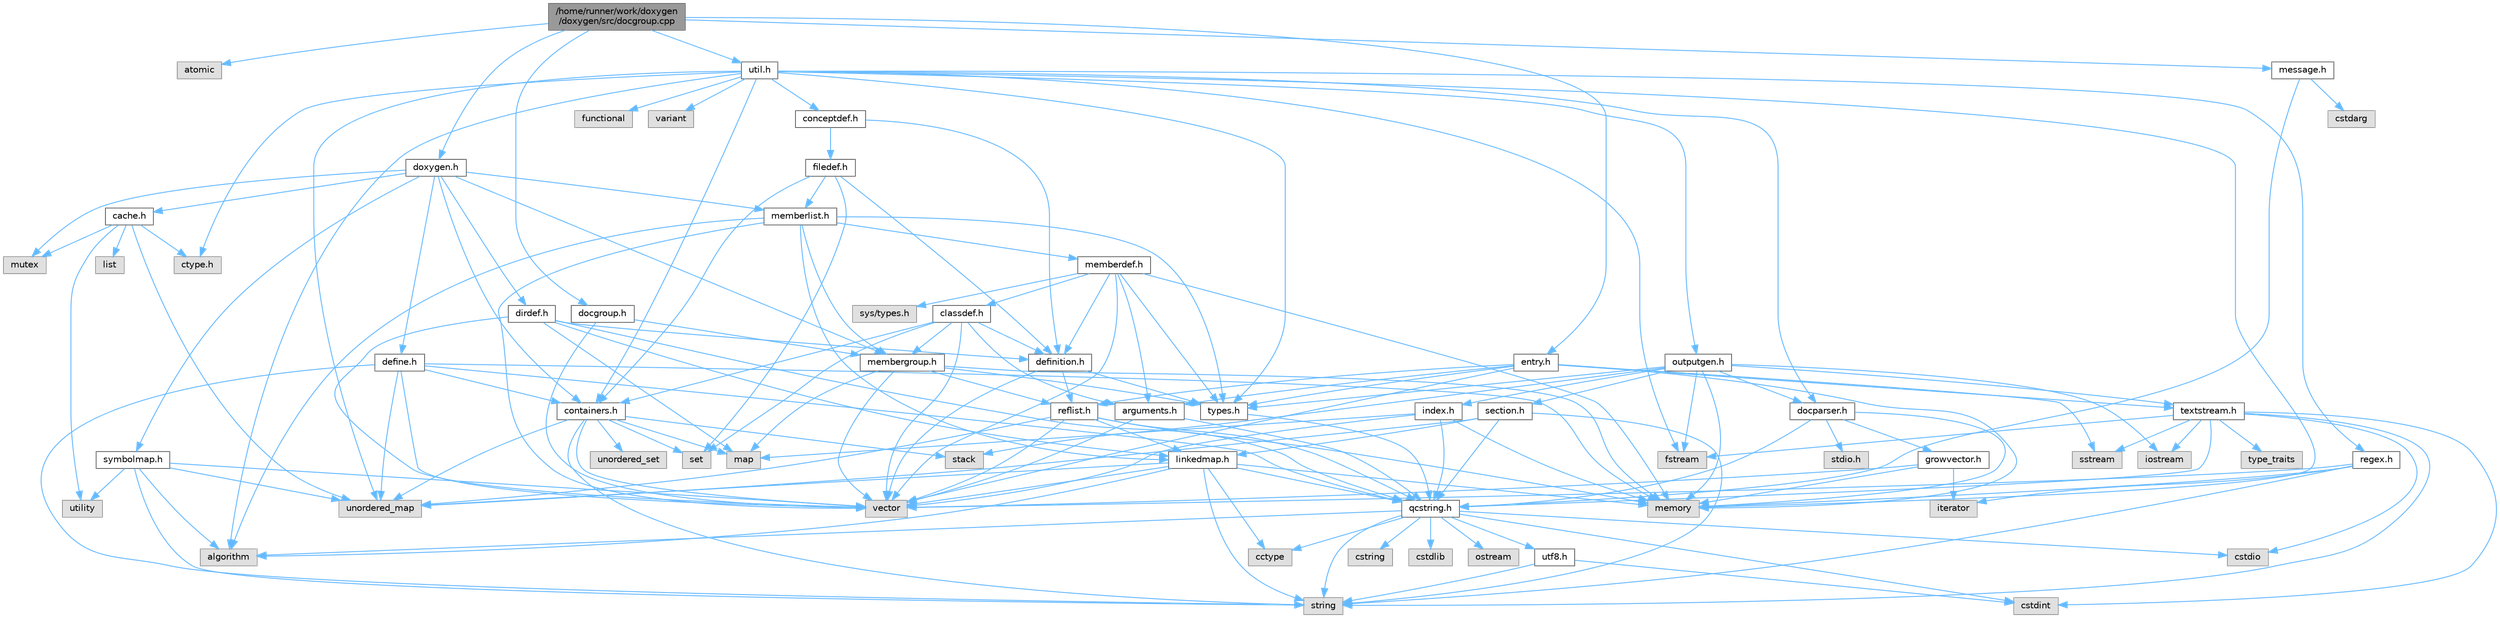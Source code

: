 digraph "/home/runner/work/doxygen/doxygen/src/docgroup.cpp"
{
 // INTERACTIVE_SVG=YES
 // LATEX_PDF_SIZE
  bgcolor="transparent";
  edge [fontname=Helvetica,fontsize=10,labelfontname=Helvetica,labelfontsize=10];
  node [fontname=Helvetica,fontsize=10,shape=box,height=0.2,width=0.4];
  Node1 [id="Node000001",label="/home/runner/work/doxygen\l/doxygen/src/docgroup.cpp",height=0.2,width=0.4,color="gray40", fillcolor="grey60", style="filled", fontcolor="black",tooltip=" "];
  Node1 -> Node2 [id="edge1_Node000001_Node000002",color="steelblue1",style="solid",tooltip=" "];
  Node2 [id="Node000002",label="atomic",height=0.2,width=0.4,color="grey60", fillcolor="#E0E0E0", style="filled",tooltip=" "];
  Node1 -> Node3 [id="edge2_Node000001_Node000003",color="steelblue1",style="solid",tooltip=" "];
  Node3 [id="Node000003",label="doxygen.h",height=0.2,width=0.4,color="grey40", fillcolor="white", style="filled",URL="$d1/da1/doxygen_8h.html",tooltip=" "];
  Node3 -> Node4 [id="edge3_Node000003_Node000004",color="steelblue1",style="solid",tooltip=" "];
  Node4 [id="Node000004",label="mutex",height=0.2,width=0.4,color="grey60", fillcolor="#E0E0E0", style="filled",tooltip=" "];
  Node3 -> Node5 [id="edge4_Node000003_Node000005",color="steelblue1",style="solid",tooltip=" "];
  Node5 [id="Node000005",label="containers.h",height=0.2,width=0.4,color="grey40", fillcolor="white", style="filled",URL="$d5/d75/containers_8h.html",tooltip=" "];
  Node5 -> Node6 [id="edge5_Node000005_Node000006",color="steelblue1",style="solid",tooltip=" "];
  Node6 [id="Node000006",label="vector",height=0.2,width=0.4,color="grey60", fillcolor="#E0E0E0", style="filled",tooltip=" "];
  Node5 -> Node7 [id="edge6_Node000005_Node000007",color="steelblue1",style="solid",tooltip=" "];
  Node7 [id="Node000007",label="string",height=0.2,width=0.4,color="grey60", fillcolor="#E0E0E0", style="filled",tooltip=" "];
  Node5 -> Node8 [id="edge7_Node000005_Node000008",color="steelblue1",style="solid",tooltip=" "];
  Node8 [id="Node000008",label="set",height=0.2,width=0.4,color="grey60", fillcolor="#E0E0E0", style="filled",tooltip=" "];
  Node5 -> Node9 [id="edge8_Node000005_Node000009",color="steelblue1",style="solid",tooltip=" "];
  Node9 [id="Node000009",label="map",height=0.2,width=0.4,color="grey60", fillcolor="#E0E0E0", style="filled",tooltip=" "];
  Node5 -> Node10 [id="edge9_Node000005_Node000010",color="steelblue1",style="solid",tooltip=" "];
  Node10 [id="Node000010",label="unordered_set",height=0.2,width=0.4,color="grey60", fillcolor="#E0E0E0", style="filled",tooltip=" "];
  Node5 -> Node11 [id="edge10_Node000005_Node000011",color="steelblue1",style="solid",tooltip=" "];
  Node11 [id="Node000011",label="unordered_map",height=0.2,width=0.4,color="grey60", fillcolor="#E0E0E0", style="filled",tooltip=" "];
  Node5 -> Node12 [id="edge11_Node000005_Node000012",color="steelblue1",style="solid",tooltip=" "];
  Node12 [id="Node000012",label="stack",height=0.2,width=0.4,color="grey60", fillcolor="#E0E0E0", style="filled",tooltip=" "];
  Node3 -> Node13 [id="edge12_Node000003_Node000013",color="steelblue1",style="solid",tooltip=" "];
  Node13 [id="Node000013",label="membergroup.h",height=0.2,width=0.4,color="grey40", fillcolor="white", style="filled",URL="$d9/d11/membergroup_8h.html",tooltip=" "];
  Node13 -> Node6 [id="edge13_Node000013_Node000006",color="steelblue1",style="solid",tooltip=" "];
  Node13 -> Node9 [id="edge14_Node000013_Node000009",color="steelblue1",style="solid",tooltip=" "];
  Node13 -> Node14 [id="edge15_Node000013_Node000014",color="steelblue1",style="solid",tooltip=" "];
  Node14 [id="Node000014",label="memory",height=0.2,width=0.4,color="grey60", fillcolor="#E0E0E0", style="filled",tooltip=" "];
  Node13 -> Node15 [id="edge16_Node000013_Node000015",color="steelblue1",style="solid",tooltip=" "];
  Node15 [id="Node000015",label="types.h",height=0.2,width=0.4,color="grey40", fillcolor="white", style="filled",URL="$d9/d49/types_8h.html",tooltip="This file contains a number of basic enums and types."];
  Node15 -> Node16 [id="edge17_Node000015_Node000016",color="steelblue1",style="solid",tooltip=" "];
  Node16 [id="Node000016",label="qcstring.h",height=0.2,width=0.4,color="grey40", fillcolor="white", style="filled",URL="$d7/d5c/qcstring_8h.html",tooltip=" "];
  Node16 -> Node7 [id="edge18_Node000016_Node000007",color="steelblue1",style="solid",tooltip=" "];
  Node16 -> Node17 [id="edge19_Node000016_Node000017",color="steelblue1",style="solid",tooltip=" "];
  Node17 [id="Node000017",label="algorithm",height=0.2,width=0.4,color="grey60", fillcolor="#E0E0E0", style="filled",tooltip=" "];
  Node16 -> Node18 [id="edge20_Node000016_Node000018",color="steelblue1",style="solid",tooltip=" "];
  Node18 [id="Node000018",label="cctype",height=0.2,width=0.4,color="grey60", fillcolor="#E0E0E0", style="filled",tooltip=" "];
  Node16 -> Node19 [id="edge21_Node000016_Node000019",color="steelblue1",style="solid",tooltip=" "];
  Node19 [id="Node000019",label="cstring",height=0.2,width=0.4,color="grey60", fillcolor="#E0E0E0", style="filled",tooltip=" "];
  Node16 -> Node20 [id="edge22_Node000016_Node000020",color="steelblue1",style="solid",tooltip=" "];
  Node20 [id="Node000020",label="cstdio",height=0.2,width=0.4,color="grey60", fillcolor="#E0E0E0", style="filled",tooltip=" "];
  Node16 -> Node21 [id="edge23_Node000016_Node000021",color="steelblue1",style="solid",tooltip=" "];
  Node21 [id="Node000021",label="cstdlib",height=0.2,width=0.4,color="grey60", fillcolor="#E0E0E0", style="filled",tooltip=" "];
  Node16 -> Node22 [id="edge24_Node000016_Node000022",color="steelblue1",style="solid",tooltip=" "];
  Node22 [id="Node000022",label="cstdint",height=0.2,width=0.4,color="grey60", fillcolor="#E0E0E0", style="filled",tooltip=" "];
  Node16 -> Node23 [id="edge25_Node000016_Node000023",color="steelblue1",style="solid",tooltip=" "];
  Node23 [id="Node000023",label="ostream",height=0.2,width=0.4,color="grey60", fillcolor="#E0E0E0", style="filled",tooltip=" "];
  Node16 -> Node24 [id="edge26_Node000016_Node000024",color="steelblue1",style="solid",tooltip=" "];
  Node24 [id="Node000024",label="utf8.h",height=0.2,width=0.4,color="grey40", fillcolor="white", style="filled",URL="$db/d7c/utf8_8h.html",tooltip="Various UTF8 related helper functions."];
  Node24 -> Node22 [id="edge27_Node000024_Node000022",color="steelblue1",style="solid",tooltip=" "];
  Node24 -> Node7 [id="edge28_Node000024_Node000007",color="steelblue1",style="solid",tooltip=" "];
  Node13 -> Node25 [id="edge29_Node000013_Node000025",color="steelblue1",style="solid",tooltip=" "];
  Node25 [id="Node000025",label="reflist.h",height=0.2,width=0.4,color="grey40", fillcolor="white", style="filled",URL="$d1/d02/reflist_8h.html",tooltip=" "];
  Node25 -> Node6 [id="edge30_Node000025_Node000006",color="steelblue1",style="solid",tooltip=" "];
  Node25 -> Node11 [id="edge31_Node000025_Node000011",color="steelblue1",style="solid",tooltip=" "];
  Node25 -> Node14 [id="edge32_Node000025_Node000014",color="steelblue1",style="solid",tooltip=" "];
  Node25 -> Node16 [id="edge33_Node000025_Node000016",color="steelblue1",style="solid",tooltip=" "];
  Node25 -> Node26 [id="edge34_Node000025_Node000026",color="steelblue1",style="solid",tooltip=" "];
  Node26 [id="Node000026",label="linkedmap.h",height=0.2,width=0.4,color="grey40", fillcolor="white", style="filled",URL="$da/de1/linkedmap_8h.html",tooltip=" "];
  Node26 -> Node11 [id="edge35_Node000026_Node000011",color="steelblue1",style="solid",tooltip=" "];
  Node26 -> Node6 [id="edge36_Node000026_Node000006",color="steelblue1",style="solid",tooltip=" "];
  Node26 -> Node14 [id="edge37_Node000026_Node000014",color="steelblue1",style="solid",tooltip=" "];
  Node26 -> Node7 [id="edge38_Node000026_Node000007",color="steelblue1",style="solid",tooltip=" "];
  Node26 -> Node17 [id="edge39_Node000026_Node000017",color="steelblue1",style="solid",tooltip=" "];
  Node26 -> Node18 [id="edge40_Node000026_Node000018",color="steelblue1",style="solid",tooltip=" "];
  Node26 -> Node16 [id="edge41_Node000026_Node000016",color="steelblue1",style="solid",tooltip=" "];
  Node3 -> Node27 [id="edge42_Node000003_Node000027",color="steelblue1",style="solid",tooltip=" "];
  Node27 [id="Node000027",label="dirdef.h",height=0.2,width=0.4,color="grey40", fillcolor="white", style="filled",URL="$d6/d15/dirdef_8h.html",tooltip=" "];
  Node27 -> Node6 [id="edge43_Node000027_Node000006",color="steelblue1",style="solid",tooltip=" "];
  Node27 -> Node9 [id="edge44_Node000027_Node000009",color="steelblue1",style="solid",tooltip=" "];
  Node27 -> Node16 [id="edge45_Node000027_Node000016",color="steelblue1",style="solid",tooltip=" "];
  Node27 -> Node26 [id="edge46_Node000027_Node000026",color="steelblue1",style="solid",tooltip=" "];
  Node27 -> Node28 [id="edge47_Node000027_Node000028",color="steelblue1",style="solid",tooltip=" "];
  Node28 [id="Node000028",label="definition.h",height=0.2,width=0.4,color="grey40", fillcolor="white", style="filled",URL="$df/da1/definition_8h.html",tooltip=" "];
  Node28 -> Node6 [id="edge48_Node000028_Node000006",color="steelblue1",style="solid",tooltip=" "];
  Node28 -> Node15 [id="edge49_Node000028_Node000015",color="steelblue1",style="solid",tooltip=" "];
  Node28 -> Node25 [id="edge50_Node000028_Node000025",color="steelblue1",style="solid",tooltip=" "];
  Node3 -> Node29 [id="edge51_Node000003_Node000029",color="steelblue1",style="solid",tooltip=" "];
  Node29 [id="Node000029",label="memberlist.h",height=0.2,width=0.4,color="grey40", fillcolor="white", style="filled",URL="$dd/d78/memberlist_8h.html",tooltip=" "];
  Node29 -> Node6 [id="edge52_Node000029_Node000006",color="steelblue1",style="solid",tooltip=" "];
  Node29 -> Node17 [id="edge53_Node000029_Node000017",color="steelblue1",style="solid",tooltip=" "];
  Node29 -> Node30 [id="edge54_Node000029_Node000030",color="steelblue1",style="solid",tooltip=" "];
  Node30 [id="Node000030",label="memberdef.h",height=0.2,width=0.4,color="grey40", fillcolor="white", style="filled",URL="$d4/d46/memberdef_8h.html",tooltip=" "];
  Node30 -> Node6 [id="edge55_Node000030_Node000006",color="steelblue1",style="solid",tooltip=" "];
  Node30 -> Node14 [id="edge56_Node000030_Node000014",color="steelblue1",style="solid",tooltip=" "];
  Node30 -> Node31 [id="edge57_Node000030_Node000031",color="steelblue1",style="solid",tooltip=" "];
  Node31 [id="Node000031",label="sys/types.h",height=0.2,width=0.4,color="grey60", fillcolor="#E0E0E0", style="filled",tooltip=" "];
  Node30 -> Node15 [id="edge58_Node000030_Node000015",color="steelblue1",style="solid",tooltip=" "];
  Node30 -> Node28 [id="edge59_Node000030_Node000028",color="steelblue1",style="solid",tooltip=" "];
  Node30 -> Node32 [id="edge60_Node000030_Node000032",color="steelblue1",style="solid",tooltip=" "];
  Node32 [id="Node000032",label="arguments.h",height=0.2,width=0.4,color="grey40", fillcolor="white", style="filled",URL="$df/d9b/arguments_8h.html",tooltip=" "];
  Node32 -> Node6 [id="edge61_Node000032_Node000006",color="steelblue1",style="solid",tooltip=" "];
  Node32 -> Node16 [id="edge62_Node000032_Node000016",color="steelblue1",style="solid",tooltip=" "];
  Node30 -> Node33 [id="edge63_Node000030_Node000033",color="steelblue1",style="solid",tooltip=" "];
  Node33 [id="Node000033",label="classdef.h",height=0.2,width=0.4,color="grey40", fillcolor="white", style="filled",URL="$d1/da6/classdef_8h.html",tooltip=" "];
  Node33 -> Node6 [id="edge64_Node000033_Node000006",color="steelblue1",style="solid",tooltip=" "];
  Node33 -> Node8 [id="edge65_Node000033_Node000008",color="steelblue1",style="solid",tooltip=" "];
  Node33 -> Node5 [id="edge66_Node000033_Node000005",color="steelblue1",style="solid",tooltip=" "];
  Node33 -> Node28 [id="edge67_Node000033_Node000028",color="steelblue1",style="solid",tooltip=" "];
  Node33 -> Node32 [id="edge68_Node000033_Node000032",color="steelblue1",style="solid",tooltip=" "];
  Node33 -> Node13 [id="edge69_Node000033_Node000013",color="steelblue1",style="solid",tooltip=" "];
  Node29 -> Node26 [id="edge70_Node000029_Node000026",color="steelblue1",style="solid",tooltip=" "];
  Node29 -> Node15 [id="edge71_Node000029_Node000015",color="steelblue1",style="solid",tooltip=" "];
  Node29 -> Node13 [id="edge72_Node000029_Node000013",color="steelblue1",style="solid",tooltip=" "];
  Node3 -> Node34 [id="edge73_Node000003_Node000034",color="steelblue1",style="solid",tooltip=" "];
  Node34 [id="Node000034",label="define.h",height=0.2,width=0.4,color="grey40", fillcolor="white", style="filled",URL="$df/d67/define_8h.html",tooltip=" "];
  Node34 -> Node6 [id="edge74_Node000034_Node000006",color="steelblue1",style="solid",tooltip=" "];
  Node34 -> Node14 [id="edge75_Node000034_Node000014",color="steelblue1",style="solid",tooltip=" "];
  Node34 -> Node7 [id="edge76_Node000034_Node000007",color="steelblue1",style="solid",tooltip=" "];
  Node34 -> Node11 [id="edge77_Node000034_Node000011",color="steelblue1",style="solid",tooltip=" "];
  Node34 -> Node16 [id="edge78_Node000034_Node000016",color="steelblue1",style="solid",tooltip=" "];
  Node34 -> Node5 [id="edge79_Node000034_Node000005",color="steelblue1",style="solid",tooltip=" "];
  Node3 -> Node35 [id="edge80_Node000003_Node000035",color="steelblue1",style="solid",tooltip=" "];
  Node35 [id="Node000035",label="cache.h",height=0.2,width=0.4,color="grey40", fillcolor="white", style="filled",URL="$d3/d26/cache_8h.html",tooltip=" "];
  Node35 -> Node36 [id="edge81_Node000035_Node000036",color="steelblue1",style="solid",tooltip=" "];
  Node36 [id="Node000036",label="list",height=0.2,width=0.4,color="grey60", fillcolor="#E0E0E0", style="filled",tooltip=" "];
  Node35 -> Node11 [id="edge82_Node000035_Node000011",color="steelblue1",style="solid",tooltip=" "];
  Node35 -> Node4 [id="edge83_Node000035_Node000004",color="steelblue1",style="solid",tooltip=" "];
  Node35 -> Node37 [id="edge84_Node000035_Node000037",color="steelblue1",style="solid",tooltip=" "];
  Node37 [id="Node000037",label="utility",height=0.2,width=0.4,color="grey60", fillcolor="#E0E0E0", style="filled",tooltip=" "];
  Node35 -> Node38 [id="edge85_Node000035_Node000038",color="steelblue1",style="solid",tooltip=" "];
  Node38 [id="Node000038",label="ctype.h",height=0.2,width=0.4,color="grey60", fillcolor="#E0E0E0", style="filled",tooltip=" "];
  Node3 -> Node39 [id="edge86_Node000003_Node000039",color="steelblue1",style="solid",tooltip=" "];
  Node39 [id="Node000039",label="symbolmap.h",height=0.2,width=0.4,color="grey40", fillcolor="white", style="filled",URL="$d7/ddd/symbolmap_8h.html",tooltip=" "];
  Node39 -> Node17 [id="edge87_Node000039_Node000017",color="steelblue1",style="solid",tooltip=" "];
  Node39 -> Node11 [id="edge88_Node000039_Node000011",color="steelblue1",style="solid",tooltip=" "];
  Node39 -> Node6 [id="edge89_Node000039_Node000006",color="steelblue1",style="solid",tooltip=" "];
  Node39 -> Node7 [id="edge90_Node000039_Node000007",color="steelblue1",style="solid",tooltip=" "];
  Node39 -> Node37 [id="edge91_Node000039_Node000037",color="steelblue1",style="solid",tooltip=" "];
  Node1 -> Node40 [id="edge92_Node000001_Node000040",color="steelblue1",style="solid",tooltip=" "];
  Node40 [id="Node000040",label="util.h",height=0.2,width=0.4,color="grey40", fillcolor="white", style="filled",URL="$d8/d3c/util_8h.html",tooltip="A bunch of utility functions."];
  Node40 -> Node14 [id="edge93_Node000040_Node000014",color="steelblue1",style="solid",tooltip=" "];
  Node40 -> Node11 [id="edge94_Node000040_Node000011",color="steelblue1",style="solid",tooltip=" "];
  Node40 -> Node17 [id="edge95_Node000040_Node000017",color="steelblue1",style="solid",tooltip=" "];
  Node40 -> Node41 [id="edge96_Node000040_Node000041",color="steelblue1",style="solid",tooltip=" "];
  Node41 [id="Node000041",label="functional",height=0.2,width=0.4,color="grey60", fillcolor="#E0E0E0", style="filled",tooltip=" "];
  Node40 -> Node42 [id="edge97_Node000040_Node000042",color="steelblue1",style="solid",tooltip=" "];
  Node42 [id="Node000042",label="fstream",height=0.2,width=0.4,color="grey60", fillcolor="#E0E0E0", style="filled",tooltip=" "];
  Node40 -> Node43 [id="edge98_Node000040_Node000043",color="steelblue1",style="solid",tooltip=" "];
  Node43 [id="Node000043",label="variant",height=0.2,width=0.4,color="grey60", fillcolor="#E0E0E0", style="filled",tooltip=" "];
  Node40 -> Node38 [id="edge99_Node000040_Node000038",color="steelblue1",style="solid",tooltip=" "];
  Node40 -> Node15 [id="edge100_Node000040_Node000015",color="steelblue1",style="solid",tooltip=" "];
  Node40 -> Node44 [id="edge101_Node000040_Node000044",color="steelblue1",style="solid",tooltip=" "];
  Node44 [id="Node000044",label="docparser.h",height=0.2,width=0.4,color="grey40", fillcolor="white", style="filled",URL="$de/d9c/docparser_8h.html",tooltip=" "];
  Node44 -> Node45 [id="edge102_Node000044_Node000045",color="steelblue1",style="solid",tooltip=" "];
  Node45 [id="Node000045",label="stdio.h",height=0.2,width=0.4,color="grey60", fillcolor="#E0E0E0", style="filled",tooltip=" "];
  Node44 -> Node14 [id="edge103_Node000044_Node000014",color="steelblue1",style="solid",tooltip=" "];
  Node44 -> Node16 [id="edge104_Node000044_Node000016",color="steelblue1",style="solid",tooltip=" "];
  Node44 -> Node46 [id="edge105_Node000044_Node000046",color="steelblue1",style="solid",tooltip=" "];
  Node46 [id="Node000046",label="growvector.h",height=0.2,width=0.4,color="grey40", fillcolor="white", style="filled",URL="$d7/d50/growvector_8h.html",tooltip=" "];
  Node46 -> Node6 [id="edge106_Node000046_Node000006",color="steelblue1",style="solid",tooltip=" "];
  Node46 -> Node14 [id="edge107_Node000046_Node000014",color="steelblue1",style="solid",tooltip=" "];
  Node46 -> Node47 [id="edge108_Node000046_Node000047",color="steelblue1",style="solid",tooltip=" "];
  Node47 [id="Node000047",label="iterator",height=0.2,width=0.4,color="grey60", fillcolor="#E0E0E0", style="filled",tooltip=" "];
  Node40 -> Node5 [id="edge109_Node000040_Node000005",color="steelblue1",style="solid",tooltip=" "];
  Node40 -> Node48 [id="edge110_Node000040_Node000048",color="steelblue1",style="solid",tooltip=" "];
  Node48 [id="Node000048",label="outputgen.h",height=0.2,width=0.4,color="grey40", fillcolor="white", style="filled",URL="$df/d06/outputgen_8h.html",tooltip=" "];
  Node48 -> Node14 [id="edge111_Node000048_Node000014",color="steelblue1",style="solid",tooltip=" "];
  Node48 -> Node12 [id="edge112_Node000048_Node000012",color="steelblue1",style="solid",tooltip=" "];
  Node48 -> Node49 [id="edge113_Node000048_Node000049",color="steelblue1",style="solid",tooltip=" "];
  Node49 [id="Node000049",label="iostream",height=0.2,width=0.4,color="grey60", fillcolor="#E0E0E0", style="filled",tooltip=" "];
  Node48 -> Node42 [id="edge114_Node000048_Node000042",color="steelblue1",style="solid",tooltip=" "];
  Node48 -> Node15 [id="edge115_Node000048_Node000015",color="steelblue1",style="solid",tooltip=" "];
  Node48 -> Node50 [id="edge116_Node000048_Node000050",color="steelblue1",style="solid",tooltip=" "];
  Node50 [id="Node000050",label="index.h",height=0.2,width=0.4,color="grey40", fillcolor="white", style="filled",URL="$d1/db5/index_8h.html",tooltip=" "];
  Node50 -> Node14 [id="edge117_Node000050_Node000014",color="steelblue1",style="solid",tooltip=" "];
  Node50 -> Node6 [id="edge118_Node000050_Node000006",color="steelblue1",style="solid",tooltip=" "];
  Node50 -> Node9 [id="edge119_Node000050_Node000009",color="steelblue1",style="solid",tooltip=" "];
  Node50 -> Node16 [id="edge120_Node000050_Node000016",color="steelblue1",style="solid",tooltip=" "];
  Node48 -> Node51 [id="edge121_Node000048_Node000051",color="steelblue1",style="solid",tooltip=" "];
  Node51 [id="Node000051",label="section.h",height=0.2,width=0.4,color="grey40", fillcolor="white", style="filled",URL="$d1/d2a/section_8h.html",tooltip=" "];
  Node51 -> Node7 [id="edge122_Node000051_Node000007",color="steelblue1",style="solid",tooltip=" "];
  Node51 -> Node11 [id="edge123_Node000051_Node000011",color="steelblue1",style="solid",tooltip=" "];
  Node51 -> Node16 [id="edge124_Node000051_Node000016",color="steelblue1",style="solid",tooltip=" "];
  Node51 -> Node26 [id="edge125_Node000051_Node000026",color="steelblue1",style="solid",tooltip=" "];
  Node48 -> Node52 [id="edge126_Node000048_Node000052",color="steelblue1",style="solid",tooltip=" "];
  Node52 [id="Node000052",label="textstream.h",height=0.2,width=0.4,color="grey40", fillcolor="white", style="filled",URL="$d4/d7d/textstream_8h.html",tooltip=" "];
  Node52 -> Node7 [id="edge127_Node000052_Node000007",color="steelblue1",style="solid",tooltip=" "];
  Node52 -> Node49 [id="edge128_Node000052_Node000049",color="steelblue1",style="solid",tooltip=" "];
  Node52 -> Node53 [id="edge129_Node000052_Node000053",color="steelblue1",style="solid",tooltip=" "];
  Node53 [id="Node000053",label="sstream",height=0.2,width=0.4,color="grey60", fillcolor="#E0E0E0", style="filled",tooltip=" "];
  Node52 -> Node22 [id="edge130_Node000052_Node000022",color="steelblue1",style="solid",tooltip=" "];
  Node52 -> Node20 [id="edge131_Node000052_Node000020",color="steelblue1",style="solid",tooltip=" "];
  Node52 -> Node42 [id="edge132_Node000052_Node000042",color="steelblue1",style="solid",tooltip=" "];
  Node52 -> Node54 [id="edge133_Node000052_Node000054",color="steelblue1",style="solid",tooltip=" "];
  Node54 [id="Node000054",label="type_traits",height=0.2,width=0.4,color="grey60", fillcolor="#E0E0E0", style="filled",tooltip=" "];
  Node52 -> Node16 [id="edge134_Node000052_Node000016",color="steelblue1",style="solid",tooltip=" "];
  Node48 -> Node44 [id="edge135_Node000048_Node000044",color="steelblue1",style="solid",tooltip=" "];
  Node40 -> Node55 [id="edge136_Node000040_Node000055",color="steelblue1",style="solid",tooltip=" "];
  Node55 [id="Node000055",label="regex.h",height=0.2,width=0.4,color="grey40", fillcolor="white", style="filled",URL="$d1/d21/regex_8h.html",tooltip=" "];
  Node55 -> Node14 [id="edge137_Node000055_Node000014",color="steelblue1",style="solid",tooltip=" "];
  Node55 -> Node7 [id="edge138_Node000055_Node000007",color="steelblue1",style="solid",tooltip=" "];
  Node55 -> Node6 [id="edge139_Node000055_Node000006",color="steelblue1",style="solid",tooltip=" "];
  Node55 -> Node47 [id="edge140_Node000055_Node000047",color="steelblue1",style="solid",tooltip=" "];
  Node40 -> Node56 [id="edge141_Node000040_Node000056",color="steelblue1",style="solid",tooltip=" "];
  Node56 [id="Node000056",label="conceptdef.h",height=0.2,width=0.4,color="grey40", fillcolor="white", style="filled",URL="$da/df1/conceptdef_8h.html",tooltip=" "];
  Node56 -> Node28 [id="edge142_Node000056_Node000028",color="steelblue1",style="solid",tooltip=" "];
  Node56 -> Node57 [id="edge143_Node000056_Node000057",color="steelblue1",style="solid",tooltip=" "];
  Node57 [id="Node000057",label="filedef.h",height=0.2,width=0.4,color="grey40", fillcolor="white", style="filled",URL="$d4/d3a/filedef_8h.html",tooltip=" "];
  Node57 -> Node8 [id="edge144_Node000057_Node000008",color="steelblue1",style="solid",tooltip=" "];
  Node57 -> Node28 [id="edge145_Node000057_Node000028",color="steelblue1",style="solid",tooltip=" "];
  Node57 -> Node29 [id="edge146_Node000057_Node000029",color="steelblue1",style="solid",tooltip=" "];
  Node57 -> Node5 [id="edge147_Node000057_Node000005",color="steelblue1",style="solid",tooltip=" "];
  Node1 -> Node58 [id="edge148_Node000001_Node000058",color="steelblue1",style="solid",tooltip=" "];
  Node58 [id="Node000058",label="entry.h",height=0.2,width=0.4,color="grey40", fillcolor="white", style="filled",URL="$d1/dc6/entry_8h.html",tooltip=" "];
  Node58 -> Node6 [id="edge149_Node000058_Node000006",color="steelblue1",style="solid",tooltip=" "];
  Node58 -> Node14 [id="edge150_Node000058_Node000014",color="steelblue1",style="solid",tooltip=" "];
  Node58 -> Node53 [id="edge151_Node000058_Node000053",color="steelblue1",style="solid",tooltip=" "];
  Node58 -> Node15 [id="edge152_Node000058_Node000015",color="steelblue1",style="solid",tooltip=" "];
  Node58 -> Node32 [id="edge153_Node000058_Node000032",color="steelblue1",style="solid",tooltip=" "];
  Node58 -> Node25 [id="edge154_Node000058_Node000025",color="steelblue1",style="solid",tooltip=" "];
  Node58 -> Node52 [id="edge155_Node000058_Node000052",color="steelblue1",style="solid",tooltip=" "];
  Node1 -> Node59 [id="edge156_Node000001_Node000059",color="steelblue1",style="solid",tooltip=" "];
  Node59 [id="Node000059",label="message.h",height=0.2,width=0.4,color="grey40", fillcolor="white", style="filled",URL="$d2/d0d/message_8h.html",tooltip=" "];
  Node59 -> Node60 [id="edge157_Node000059_Node000060",color="steelblue1",style="solid",tooltip=" "];
  Node60 [id="Node000060",label="cstdarg",height=0.2,width=0.4,color="grey60", fillcolor="#E0E0E0", style="filled",tooltip=" "];
  Node59 -> Node16 [id="edge158_Node000059_Node000016",color="steelblue1",style="solid",tooltip=" "];
  Node1 -> Node61 [id="edge159_Node000001_Node000061",color="steelblue1",style="solid",tooltip=" "];
  Node61 [id="Node000061",label="docgroup.h",height=0.2,width=0.4,color="grey40", fillcolor="white", style="filled",URL="$d4/d32/docgroup_8h.html",tooltip=" "];
  Node61 -> Node6 [id="edge160_Node000061_Node000006",color="steelblue1",style="solid",tooltip=" "];
  Node61 -> Node13 [id="edge161_Node000061_Node000013",color="steelblue1",style="solid",tooltip=" "];
}
